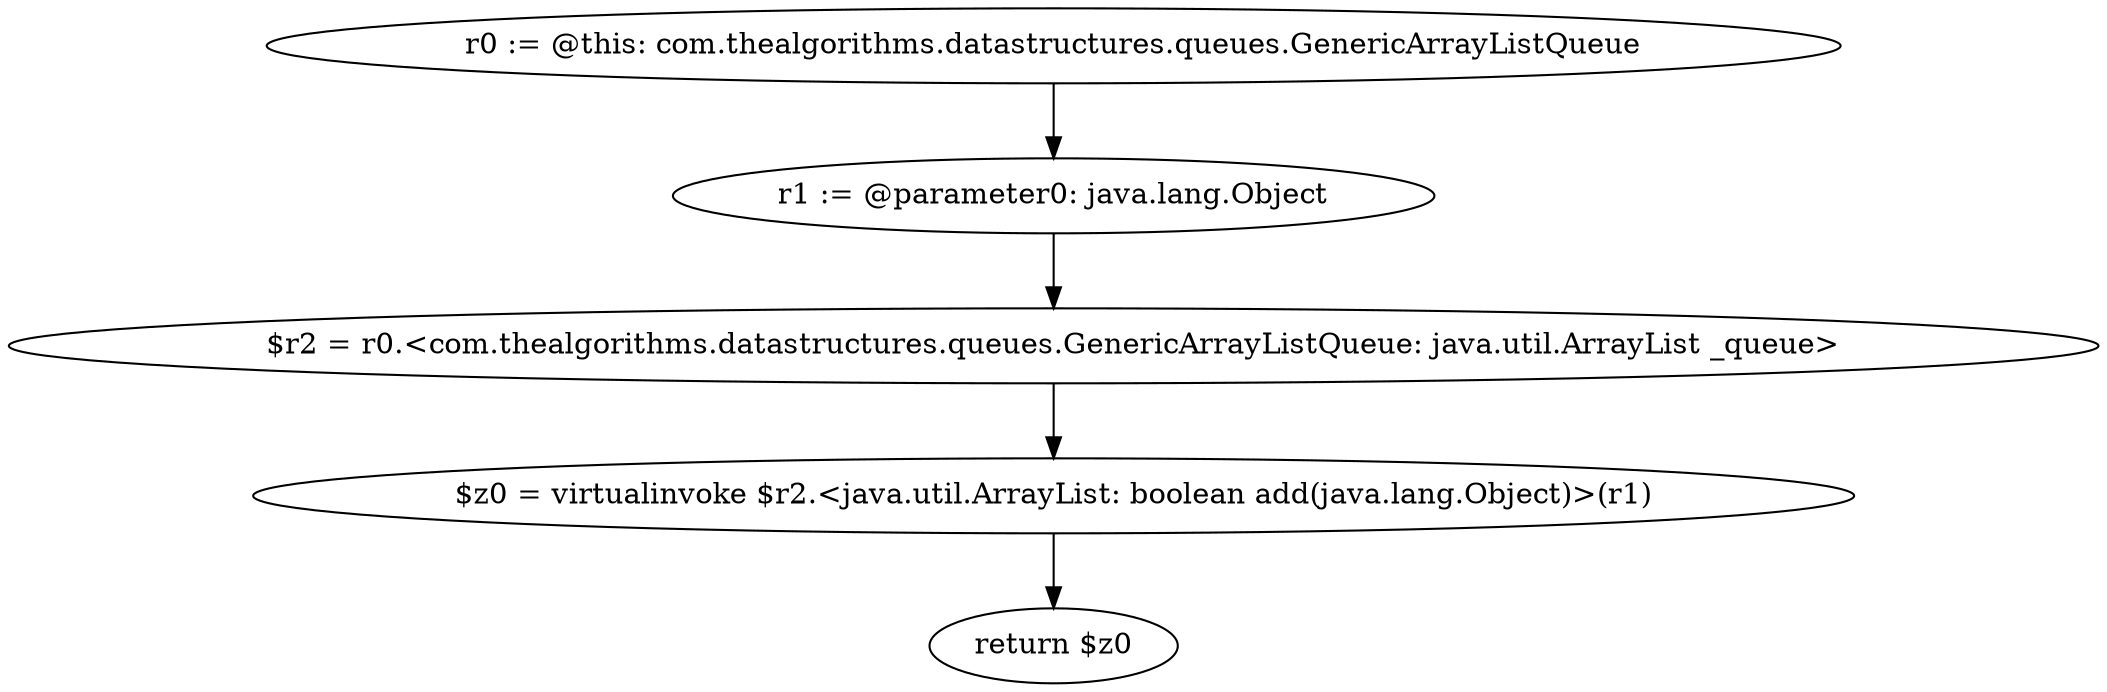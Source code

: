 digraph "unitGraph" {
    "r0 := @this: com.thealgorithms.datastructures.queues.GenericArrayListQueue"
    "r1 := @parameter0: java.lang.Object"
    "$r2 = r0.<com.thealgorithms.datastructures.queues.GenericArrayListQueue: java.util.ArrayList _queue>"
    "$z0 = virtualinvoke $r2.<java.util.ArrayList: boolean add(java.lang.Object)>(r1)"
    "return $z0"
    "r0 := @this: com.thealgorithms.datastructures.queues.GenericArrayListQueue"->"r1 := @parameter0: java.lang.Object";
    "r1 := @parameter0: java.lang.Object"->"$r2 = r0.<com.thealgorithms.datastructures.queues.GenericArrayListQueue: java.util.ArrayList _queue>";
    "$r2 = r0.<com.thealgorithms.datastructures.queues.GenericArrayListQueue: java.util.ArrayList _queue>"->"$z0 = virtualinvoke $r2.<java.util.ArrayList: boolean add(java.lang.Object)>(r1)";
    "$z0 = virtualinvoke $r2.<java.util.ArrayList: boolean add(java.lang.Object)>(r1)"->"return $z0";
}
